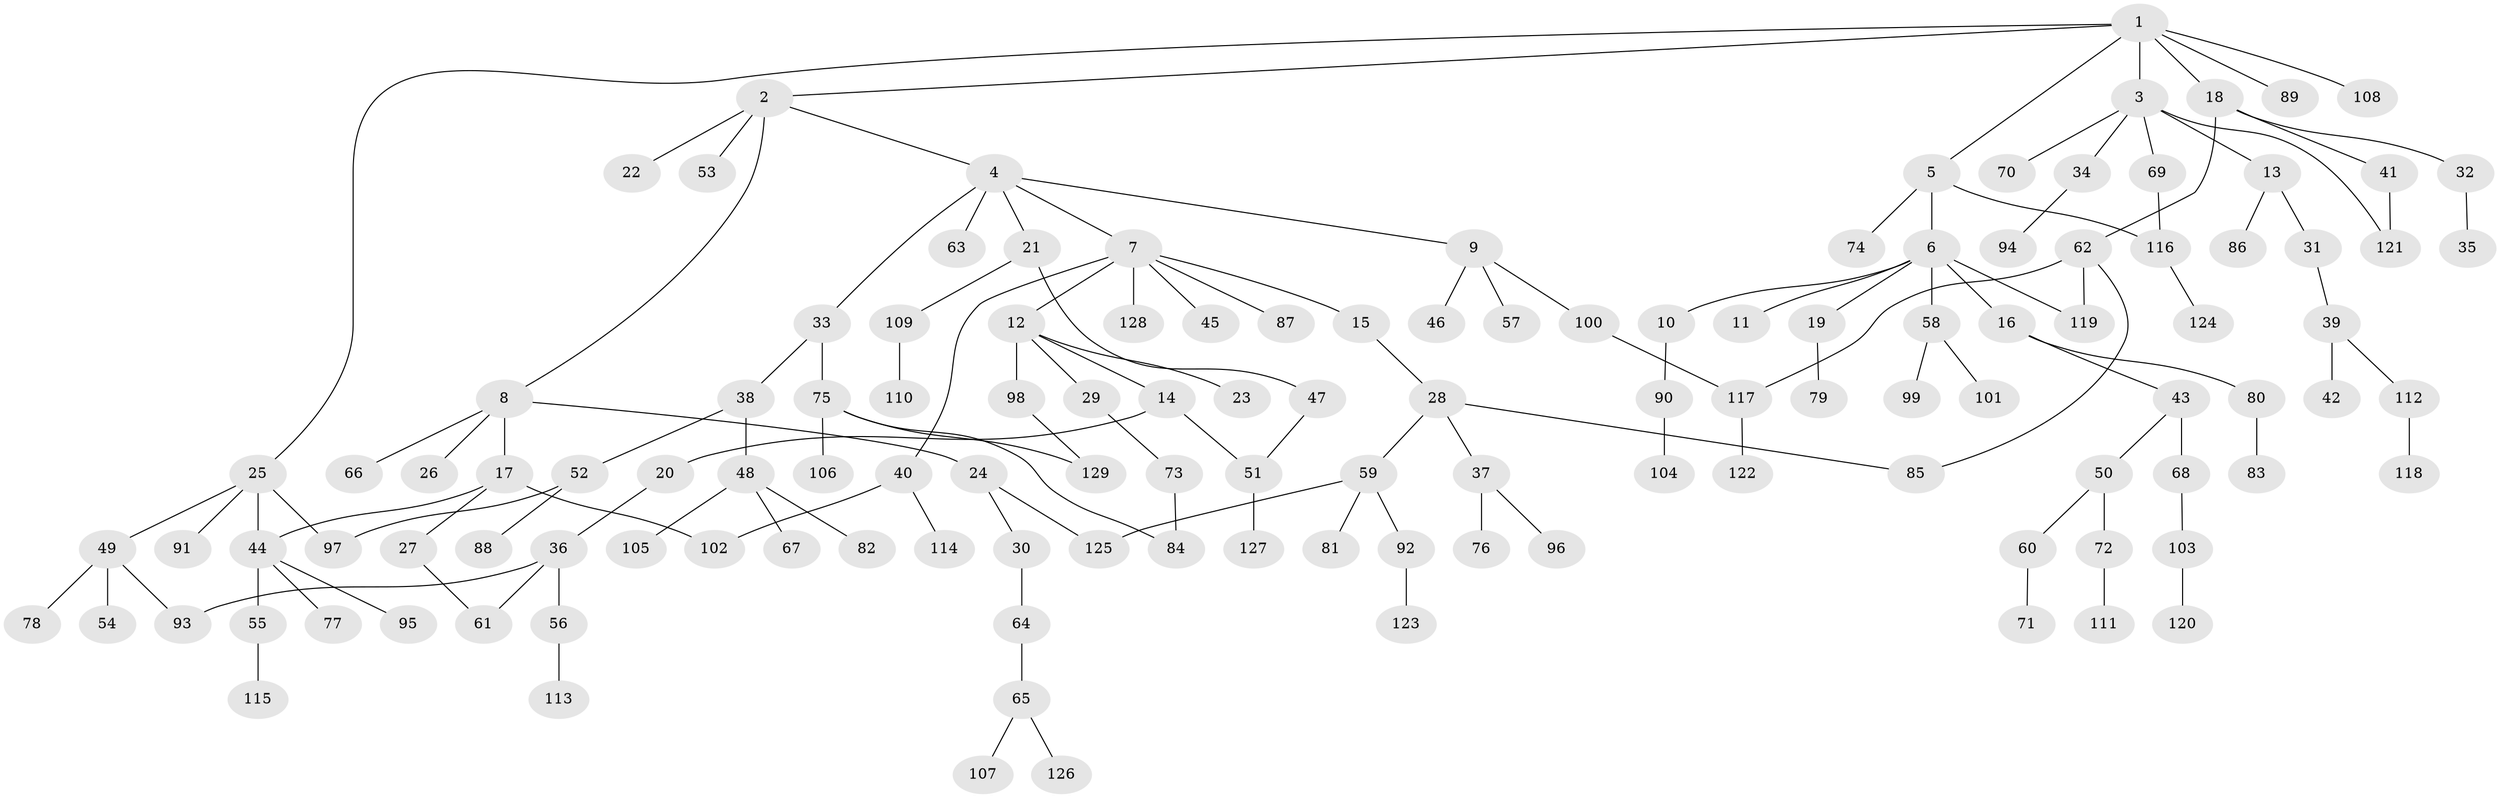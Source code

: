 // Generated by graph-tools (version 1.1) at 2025/13/03/09/25 04:13:20]
// undirected, 129 vertices, 142 edges
graph export_dot {
graph [start="1"]
  node [color=gray90,style=filled];
  1;
  2;
  3;
  4;
  5;
  6;
  7;
  8;
  9;
  10;
  11;
  12;
  13;
  14;
  15;
  16;
  17;
  18;
  19;
  20;
  21;
  22;
  23;
  24;
  25;
  26;
  27;
  28;
  29;
  30;
  31;
  32;
  33;
  34;
  35;
  36;
  37;
  38;
  39;
  40;
  41;
  42;
  43;
  44;
  45;
  46;
  47;
  48;
  49;
  50;
  51;
  52;
  53;
  54;
  55;
  56;
  57;
  58;
  59;
  60;
  61;
  62;
  63;
  64;
  65;
  66;
  67;
  68;
  69;
  70;
  71;
  72;
  73;
  74;
  75;
  76;
  77;
  78;
  79;
  80;
  81;
  82;
  83;
  84;
  85;
  86;
  87;
  88;
  89;
  90;
  91;
  92;
  93;
  94;
  95;
  96;
  97;
  98;
  99;
  100;
  101;
  102;
  103;
  104;
  105;
  106;
  107;
  108;
  109;
  110;
  111;
  112;
  113;
  114;
  115;
  116;
  117;
  118;
  119;
  120;
  121;
  122;
  123;
  124;
  125;
  126;
  127;
  128;
  129;
  1 -- 2;
  1 -- 3;
  1 -- 5;
  1 -- 18;
  1 -- 25;
  1 -- 89;
  1 -- 108;
  2 -- 4;
  2 -- 8;
  2 -- 22;
  2 -- 53;
  3 -- 13;
  3 -- 34;
  3 -- 69;
  3 -- 70;
  3 -- 121;
  4 -- 7;
  4 -- 9;
  4 -- 21;
  4 -- 33;
  4 -- 63;
  5 -- 6;
  5 -- 74;
  5 -- 116;
  6 -- 10;
  6 -- 11;
  6 -- 16;
  6 -- 19;
  6 -- 58;
  6 -- 119;
  7 -- 12;
  7 -- 15;
  7 -- 40;
  7 -- 45;
  7 -- 87;
  7 -- 128;
  8 -- 17;
  8 -- 24;
  8 -- 26;
  8 -- 66;
  9 -- 46;
  9 -- 57;
  9 -- 100;
  10 -- 90;
  12 -- 14;
  12 -- 23;
  12 -- 29;
  12 -- 98;
  13 -- 31;
  13 -- 86;
  14 -- 20;
  14 -- 51;
  15 -- 28;
  16 -- 43;
  16 -- 80;
  17 -- 27;
  17 -- 44;
  17 -- 102;
  18 -- 32;
  18 -- 41;
  18 -- 62;
  19 -- 79;
  20 -- 36;
  21 -- 47;
  21 -- 109;
  24 -- 30;
  24 -- 125;
  25 -- 44;
  25 -- 49;
  25 -- 91;
  25 -- 97;
  27 -- 61;
  28 -- 37;
  28 -- 59;
  28 -- 85;
  29 -- 73;
  30 -- 64;
  31 -- 39;
  32 -- 35;
  33 -- 38;
  33 -- 75;
  34 -- 94;
  36 -- 56;
  36 -- 93;
  36 -- 61;
  37 -- 76;
  37 -- 96;
  38 -- 48;
  38 -- 52;
  39 -- 42;
  39 -- 112;
  40 -- 102;
  40 -- 114;
  41 -- 121;
  43 -- 50;
  43 -- 68;
  44 -- 55;
  44 -- 77;
  44 -- 95;
  47 -- 51;
  48 -- 67;
  48 -- 82;
  48 -- 105;
  49 -- 54;
  49 -- 78;
  49 -- 93;
  50 -- 60;
  50 -- 72;
  51 -- 127;
  52 -- 88;
  52 -- 97;
  55 -- 115;
  56 -- 113;
  58 -- 99;
  58 -- 101;
  59 -- 81;
  59 -- 92;
  59 -- 125;
  60 -- 71;
  62 -- 85;
  62 -- 117;
  62 -- 119;
  64 -- 65;
  65 -- 107;
  65 -- 126;
  68 -- 103;
  69 -- 116;
  72 -- 111;
  73 -- 84;
  75 -- 84;
  75 -- 106;
  75 -- 129;
  80 -- 83;
  90 -- 104;
  92 -- 123;
  98 -- 129;
  100 -- 117;
  103 -- 120;
  109 -- 110;
  112 -- 118;
  116 -- 124;
  117 -- 122;
}
